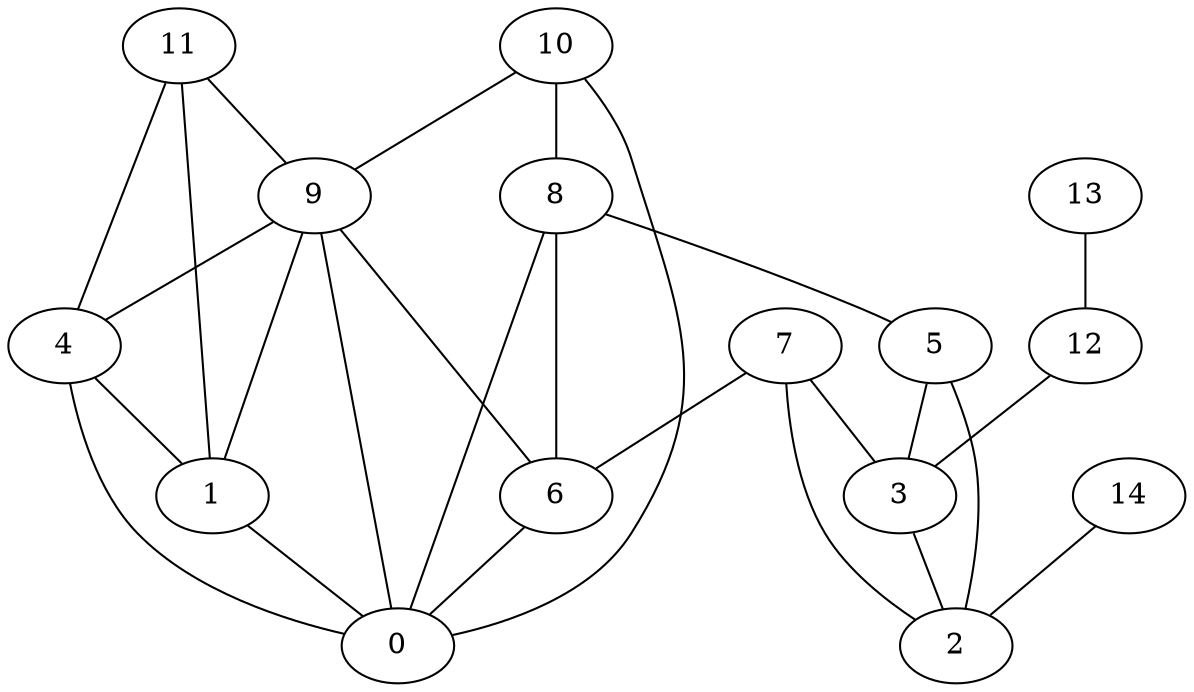 digraph "sensornet-topology" {
label = "";
rankdir="BT";"0"->"1" [arrowhead = "both"] 
"0"->"4" [arrowhead = "both"] 
"0"->"6" [arrowhead = "both"] 
"0"->"8" [arrowhead = "both"] 
"0"->"9" [arrowhead = "both"] 
"0"->"10" [arrowhead = "both"] 
"1"->"4" [arrowhead = "both"] 
"1"->"9" [arrowhead = "both"] 
"1"->"11" [arrowhead = "both"] 
"2"->"3" [arrowhead = "both"] 
"2"->"5" [arrowhead = "both"] 
"2"->"7" [arrowhead = "both"] 
"2"->"14" [arrowhead = "both"] 
"3"->"5" [arrowhead = "both"] 
"3"->"7" [arrowhead = "both"] 
"3"->"12" [arrowhead = "both"] 
"4"->"9" [arrowhead = "both"] 
"4"->"11" [arrowhead = "both"] 
"5"->"8" [arrowhead = "both"] 
"6"->"7" [arrowhead = "both"] 
"6"->"8" [arrowhead = "both"] 
"6"->"9" [arrowhead = "both"] 
"8"->"10" [arrowhead = "both"] 
"9"->"10" [arrowhead = "both"] 
"9"->"11" [arrowhead = "both"] 
"12"->"13" [arrowhead = "both"] 
}